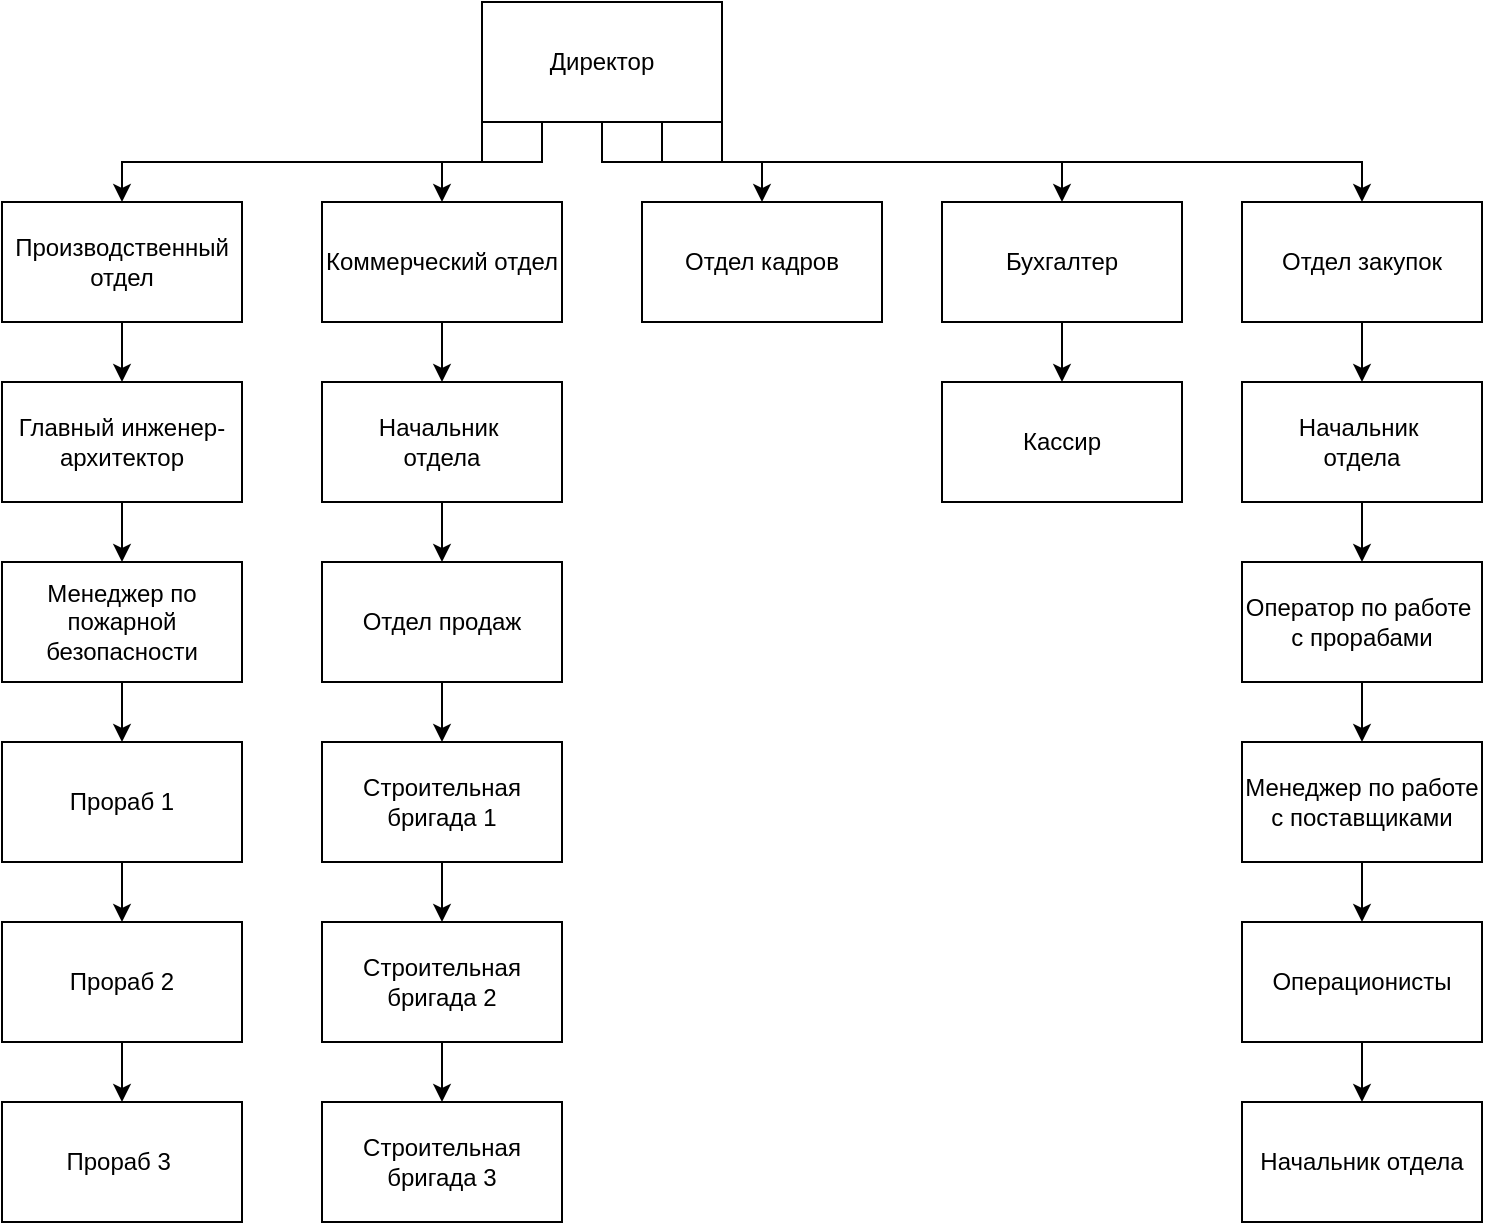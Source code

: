 <mxfile version="21.8.0" type="device">
  <diagram name="Страница — 1" id="0pMHOFnpfEggwfG1GchS">
    <mxGraphModel dx="1066" dy="611" grid="1" gridSize="10" guides="1" tooltips="1" connect="1" arrows="1" fold="1" page="1" pageScale="1" pageWidth="827" pageHeight="1169" math="0" shadow="0">
      <root>
        <mxCell id="0" />
        <mxCell id="1" parent="0" />
        <mxCell id="ksmCcuZ5momVZjLcUPnp-4" style="edgeStyle=orthogonalEdgeStyle;rounded=0;orthogonalLoop=1;jettySize=auto;html=1;exitX=0;exitY=1;exitDx=0;exitDy=0;entryX=0.5;entryY=0;entryDx=0;entryDy=0;" edge="1" parent="1" source="ksmCcuZ5momVZjLcUPnp-1" target="ksmCcuZ5momVZjLcUPnp-3">
          <mxGeometry relative="1" as="geometry" />
        </mxCell>
        <mxCell id="ksmCcuZ5momVZjLcUPnp-9" style="edgeStyle=orthogonalEdgeStyle;rounded=0;orthogonalLoop=1;jettySize=auto;html=1;exitX=0.25;exitY=1;exitDx=0;exitDy=0;entryX=0.5;entryY=0;entryDx=0;entryDy=0;" edge="1" parent="1" source="ksmCcuZ5momVZjLcUPnp-1" target="ksmCcuZ5momVZjLcUPnp-5">
          <mxGeometry relative="1" as="geometry" />
        </mxCell>
        <mxCell id="ksmCcuZ5momVZjLcUPnp-10" style="edgeStyle=orthogonalEdgeStyle;rounded=0;orthogonalLoop=1;jettySize=auto;html=1;exitX=0.5;exitY=1;exitDx=0;exitDy=0;entryX=0.5;entryY=0;entryDx=0;entryDy=0;" edge="1" parent="1" source="ksmCcuZ5momVZjLcUPnp-1" target="ksmCcuZ5momVZjLcUPnp-6">
          <mxGeometry relative="1" as="geometry" />
        </mxCell>
        <mxCell id="ksmCcuZ5momVZjLcUPnp-11" style="edgeStyle=orthogonalEdgeStyle;rounded=0;orthogonalLoop=1;jettySize=auto;html=1;exitX=0.75;exitY=1;exitDx=0;exitDy=0;entryX=0.5;entryY=0;entryDx=0;entryDy=0;" edge="1" parent="1" source="ksmCcuZ5momVZjLcUPnp-1" target="ksmCcuZ5momVZjLcUPnp-7">
          <mxGeometry relative="1" as="geometry" />
        </mxCell>
        <mxCell id="ksmCcuZ5momVZjLcUPnp-12" style="edgeStyle=orthogonalEdgeStyle;rounded=0;orthogonalLoop=1;jettySize=auto;html=1;exitX=1;exitY=1;exitDx=0;exitDy=0;entryX=0.5;entryY=0;entryDx=0;entryDy=0;" edge="1" parent="1" source="ksmCcuZ5momVZjLcUPnp-1" target="ksmCcuZ5momVZjLcUPnp-8">
          <mxGeometry relative="1" as="geometry" />
        </mxCell>
        <mxCell id="ksmCcuZ5momVZjLcUPnp-1" value="Директор" style="rounded=0;whiteSpace=wrap;html=1;" vertex="1" parent="1">
          <mxGeometry x="350" y="140" width="120" height="60" as="geometry" />
        </mxCell>
        <mxCell id="ksmCcuZ5momVZjLcUPnp-35" style="edgeStyle=orthogonalEdgeStyle;rounded=0;orthogonalLoop=1;jettySize=auto;html=1;exitX=0.5;exitY=1;exitDx=0;exitDy=0;entryX=0.5;entryY=0;entryDx=0;entryDy=0;" edge="1" parent="1" source="ksmCcuZ5momVZjLcUPnp-3" target="ksmCcuZ5momVZjLcUPnp-25">
          <mxGeometry relative="1" as="geometry" />
        </mxCell>
        <mxCell id="ksmCcuZ5momVZjLcUPnp-3" value="Производственный&lt;br&gt;отдел" style="rounded=0;whiteSpace=wrap;html=1;" vertex="1" parent="1">
          <mxGeometry x="110" y="240" width="120" height="60" as="geometry" />
        </mxCell>
        <mxCell id="ksmCcuZ5momVZjLcUPnp-40" style="edgeStyle=orthogonalEdgeStyle;rounded=0;orthogonalLoop=1;jettySize=auto;html=1;exitX=0.5;exitY=1;exitDx=0;exitDy=0;entryX=0.5;entryY=0;entryDx=0;entryDy=0;" edge="1" parent="1" source="ksmCcuZ5momVZjLcUPnp-5" target="ksmCcuZ5momVZjLcUPnp-30">
          <mxGeometry relative="1" as="geometry" />
        </mxCell>
        <mxCell id="ksmCcuZ5momVZjLcUPnp-5" value="Коммерческий отдел" style="rounded=0;whiteSpace=wrap;html=1;" vertex="1" parent="1">
          <mxGeometry x="270" y="240" width="120" height="60" as="geometry" />
        </mxCell>
        <mxCell id="ksmCcuZ5momVZjLcUPnp-6" value="Отдел кадров" style="rounded=0;whiteSpace=wrap;html=1;" vertex="1" parent="1">
          <mxGeometry x="430" y="240" width="120" height="60" as="geometry" />
        </mxCell>
        <mxCell id="ksmCcuZ5momVZjLcUPnp-13" style="edgeStyle=orthogonalEdgeStyle;rounded=0;orthogonalLoop=1;jettySize=auto;html=1;" edge="1" parent="1" source="ksmCcuZ5momVZjLcUPnp-7">
          <mxGeometry relative="1" as="geometry">
            <mxPoint x="640" y="330" as="targetPoint" />
          </mxGeometry>
        </mxCell>
        <mxCell id="ksmCcuZ5momVZjLcUPnp-7" value="Бухгалтер" style="rounded=0;whiteSpace=wrap;html=1;" vertex="1" parent="1">
          <mxGeometry x="580" y="240" width="120" height="60" as="geometry" />
        </mxCell>
        <mxCell id="ksmCcuZ5momVZjLcUPnp-15" style="edgeStyle=orthogonalEdgeStyle;rounded=0;orthogonalLoop=1;jettySize=auto;html=1;" edge="1" parent="1" source="ksmCcuZ5momVZjLcUPnp-8">
          <mxGeometry relative="1" as="geometry">
            <mxPoint x="790" y="330" as="targetPoint" />
          </mxGeometry>
        </mxCell>
        <mxCell id="ksmCcuZ5momVZjLcUPnp-8" value="Отдел закупок" style="rounded=0;whiteSpace=wrap;html=1;" vertex="1" parent="1">
          <mxGeometry x="730" y="240" width="120" height="60" as="geometry" />
        </mxCell>
        <mxCell id="ksmCcuZ5momVZjLcUPnp-14" value="Кассир" style="rounded=0;whiteSpace=wrap;html=1;" vertex="1" parent="1">
          <mxGeometry x="580" y="330" width="120" height="60" as="geometry" />
        </mxCell>
        <mxCell id="ksmCcuZ5momVZjLcUPnp-18" style="edgeStyle=orthogonalEdgeStyle;rounded=0;orthogonalLoop=1;jettySize=auto;html=1;exitX=0.5;exitY=1;exitDx=0;exitDy=0;entryX=0.5;entryY=0;entryDx=0;entryDy=0;" edge="1" parent="1" source="ksmCcuZ5momVZjLcUPnp-16" target="ksmCcuZ5momVZjLcUPnp-17">
          <mxGeometry relative="1" as="geometry" />
        </mxCell>
        <mxCell id="ksmCcuZ5momVZjLcUPnp-16" value="Начальник&amp;nbsp;&lt;br&gt;отдела" style="rounded=0;whiteSpace=wrap;html=1;" vertex="1" parent="1">
          <mxGeometry x="730" y="330" width="120" height="60" as="geometry" />
        </mxCell>
        <mxCell id="ksmCcuZ5momVZjLcUPnp-20" style="edgeStyle=orthogonalEdgeStyle;rounded=0;orthogonalLoop=1;jettySize=auto;html=1;exitX=0.5;exitY=1;exitDx=0;exitDy=0;entryX=0.5;entryY=0;entryDx=0;entryDy=0;" edge="1" parent="1" source="ksmCcuZ5momVZjLcUPnp-17" target="ksmCcuZ5momVZjLcUPnp-19">
          <mxGeometry relative="1" as="geometry" />
        </mxCell>
        <mxCell id="ksmCcuZ5momVZjLcUPnp-17" value="Оператор по работе&amp;nbsp;&lt;br&gt;с прорабами" style="rounded=0;whiteSpace=wrap;html=1;" vertex="1" parent="1">
          <mxGeometry x="730" y="420" width="120" height="60" as="geometry" />
        </mxCell>
        <mxCell id="ksmCcuZ5momVZjLcUPnp-22" style="edgeStyle=orthogonalEdgeStyle;rounded=0;orthogonalLoop=1;jettySize=auto;html=1;exitX=0.5;exitY=1;exitDx=0;exitDy=0;entryX=0.5;entryY=0;entryDx=0;entryDy=0;" edge="1" parent="1" source="ksmCcuZ5momVZjLcUPnp-19" target="ksmCcuZ5momVZjLcUPnp-21">
          <mxGeometry relative="1" as="geometry" />
        </mxCell>
        <mxCell id="ksmCcuZ5momVZjLcUPnp-19" value="Менеджер по работе с поставщиками" style="rounded=0;whiteSpace=wrap;html=1;" vertex="1" parent="1">
          <mxGeometry x="730" y="510" width="120" height="60" as="geometry" />
        </mxCell>
        <mxCell id="ksmCcuZ5momVZjLcUPnp-23" style="edgeStyle=orthogonalEdgeStyle;rounded=0;orthogonalLoop=1;jettySize=auto;html=1;" edge="1" parent="1" source="ksmCcuZ5momVZjLcUPnp-21">
          <mxGeometry relative="1" as="geometry">
            <mxPoint x="790" y="690" as="targetPoint" />
          </mxGeometry>
        </mxCell>
        <mxCell id="ksmCcuZ5momVZjLcUPnp-21" value="Операционисты" style="rounded=0;whiteSpace=wrap;html=1;" vertex="1" parent="1">
          <mxGeometry x="730" y="600" width="120" height="60" as="geometry" />
        </mxCell>
        <mxCell id="ksmCcuZ5momVZjLcUPnp-24" value="Начальник отдела" style="rounded=0;whiteSpace=wrap;html=1;" vertex="1" parent="1">
          <mxGeometry x="730" y="690" width="120" height="60" as="geometry" />
        </mxCell>
        <mxCell id="ksmCcuZ5momVZjLcUPnp-36" style="edgeStyle=orthogonalEdgeStyle;rounded=0;orthogonalLoop=1;jettySize=auto;html=1;exitX=0.5;exitY=1;exitDx=0;exitDy=0;entryX=0.5;entryY=0;entryDx=0;entryDy=0;" edge="1" parent="1" source="ksmCcuZ5momVZjLcUPnp-25" target="ksmCcuZ5momVZjLcUPnp-26">
          <mxGeometry relative="1" as="geometry" />
        </mxCell>
        <mxCell id="ksmCcuZ5momVZjLcUPnp-25" value="Главный инженер-архитектор" style="rounded=0;whiteSpace=wrap;html=1;" vertex="1" parent="1">
          <mxGeometry x="110" y="330" width="120" height="60" as="geometry" />
        </mxCell>
        <mxCell id="ksmCcuZ5momVZjLcUPnp-37" style="edgeStyle=orthogonalEdgeStyle;rounded=0;orthogonalLoop=1;jettySize=auto;html=1;exitX=0.5;exitY=1;exitDx=0;exitDy=0;entryX=0.5;entryY=0;entryDx=0;entryDy=0;" edge="1" parent="1" source="ksmCcuZ5momVZjLcUPnp-26" target="ksmCcuZ5momVZjLcUPnp-27">
          <mxGeometry relative="1" as="geometry" />
        </mxCell>
        <mxCell id="ksmCcuZ5momVZjLcUPnp-26" value="Менеджер по пожарной безопасности" style="rounded=0;whiteSpace=wrap;html=1;" vertex="1" parent="1">
          <mxGeometry x="110" y="420" width="120" height="60" as="geometry" />
        </mxCell>
        <mxCell id="ksmCcuZ5momVZjLcUPnp-38" style="edgeStyle=orthogonalEdgeStyle;rounded=0;orthogonalLoop=1;jettySize=auto;html=1;exitX=0.5;exitY=1;exitDx=0;exitDy=0;entryX=0.5;entryY=0;entryDx=0;entryDy=0;" edge="1" parent="1" source="ksmCcuZ5momVZjLcUPnp-27" target="ksmCcuZ5momVZjLcUPnp-28">
          <mxGeometry relative="1" as="geometry" />
        </mxCell>
        <mxCell id="ksmCcuZ5momVZjLcUPnp-27" value="Прораб 1" style="rounded=0;whiteSpace=wrap;html=1;" vertex="1" parent="1">
          <mxGeometry x="110" y="510" width="120" height="60" as="geometry" />
        </mxCell>
        <mxCell id="ksmCcuZ5momVZjLcUPnp-39" style="edgeStyle=orthogonalEdgeStyle;rounded=0;orthogonalLoop=1;jettySize=auto;html=1;exitX=0.5;exitY=1;exitDx=0;exitDy=0;entryX=0.5;entryY=0;entryDx=0;entryDy=0;" edge="1" parent="1" source="ksmCcuZ5momVZjLcUPnp-28" target="ksmCcuZ5momVZjLcUPnp-29">
          <mxGeometry relative="1" as="geometry" />
        </mxCell>
        <mxCell id="ksmCcuZ5momVZjLcUPnp-28" value="Прораб 2" style="rounded=0;whiteSpace=wrap;html=1;" vertex="1" parent="1">
          <mxGeometry x="110" y="600" width="120" height="60" as="geometry" />
        </mxCell>
        <mxCell id="ksmCcuZ5momVZjLcUPnp-29" value="Прораб 3&amp;nbsp;" style="rounded=0;whiteSpace=wrap;html=1;" vertex="1" parent="1">
          <mxGeometry x="110" y="690" width="120" height="60" as="geometry" />
        </mxCell>
        <mxCell id="ksmCcuZ5momVZjLcUPnp-41" style="edgeStyle=orthogonalEdgeStyle;rounded=0;orthogonalLoop=1;jettySize=auto;html=1;exitX=0.5;exitY=1;exitDx=0;exitDy=0;" edge="1" parent="1" source="ksmCcuZ5momVZjLcUPnp-30" target="ksmCcuZ5momVZjLcUPnp-31">
          <mxGeometry relative="1" as="geometry" />
        </mxCell>
        <mxCell id="ksmCcuZ5momVZjLcUPnp-30" value="Начальник&amp;nbsp;&lt;br&gt;отдела" style="rounded=0;whiteSpace=wrap;html=1;" vertex="1" parent="1">
          <mxGeometry x="270" y="330" width="120" height="60" as="geometry" />
        </mxCell>
        <mxCell id="ksmCcuZ5momVZjLcUPnp-42" style="edgeStyle=orthogonalEdgeStyle;rounded=0;orthogonalLoop=1;jettySize=auto;html=1;exitX=0.5;exitY=1;exitDx=0;exitDy=0;entryX=0.5;entryY=0;entryDx=0;entryDy=0;" edge="1" parent="1" source="ksmCcuZ5momVZjLcUPnp-31" target="ksmCcuZ5momVZjLcUPnp-32">
          <mxGeometry relative="1" as="geometry" />
        </mxCell>
        <mxCell id="ksmCcuZ5momVZjLcUPnp-31" value="Отдел продаж" style="rounded=0;whiteSpace=wrap;html=1;" vertex="1" parent="1">
          <mxGeometry x="270" y="420" width="120" height="60" as="geometry" />
        </mxCell>
        <mxCell id="ksmCcuZ5momVZjLcUPnp-43" style="edgeStyle=orthogonalEdgeStyle;rounded=0;orthogonalLoop=1;jettySize=auto;html=1;" edge="1" parent="1" source="ksmCcuZ5momVZjLcUPnp-32" target="ksmCcuZ5momVZjLcUPnp-33">
          <mxGeometry relative="1" as="geometry" />
        </mxCell>
        <mxCell id="ksmCcuZ5momVZjLcUPnp-32" value="Строительная бригада 1" style="rounded=0;whiteSpace=wrap;html=1;" vertex="1" parent="1">
          <mxGeometry x="270" y="510" width="120" height="60" as="geometry" />
        </mxCell>
        <mxCell id="ksmCcuZ5momVZjLcUPnp-44" style="edgeStyle=orthogonalEdgeStyle;rounded=0;orthogonalLoop=1;jettySize=auto;html=1;exitX=0.5;exitY=1;exitDx=0;exitDy=0;entryX=0.5;entryY=0;entryDx=0;entryDy=0;" edge="1" parent="1" source="ksmCcuZ5momVZjLcUPnp-33" target="ksmCcuZ5momVZjLcUPnp-34">
          <mxGeometry relative="1" as="geometry" />
        </mxCell>
        <mxCell id="ksmCcuZ5momVZjLcUPnp-33" value="Строительная бригада 2" style="rounded=0;whiteSpace=wrap;html=1;" vertex="1" parent="1">
          <mxGeometry x="270" y="600" width="120" height="60" as="geometry" />
        </mxCell>
        <mxCell id="ksmCcuZ5momVZjLcUPnp-34" value="Строительная бригада 3" style="rounded=0;whiteSpace=wrap;html=1;" vertex="1" parent="1">
          <mxGeometry x="270" y="690" width="120" height="60" as="geometry" />
        </mxCell>
      </root>
    </mxGraphModel>
  </diagram>
</mxfile>
